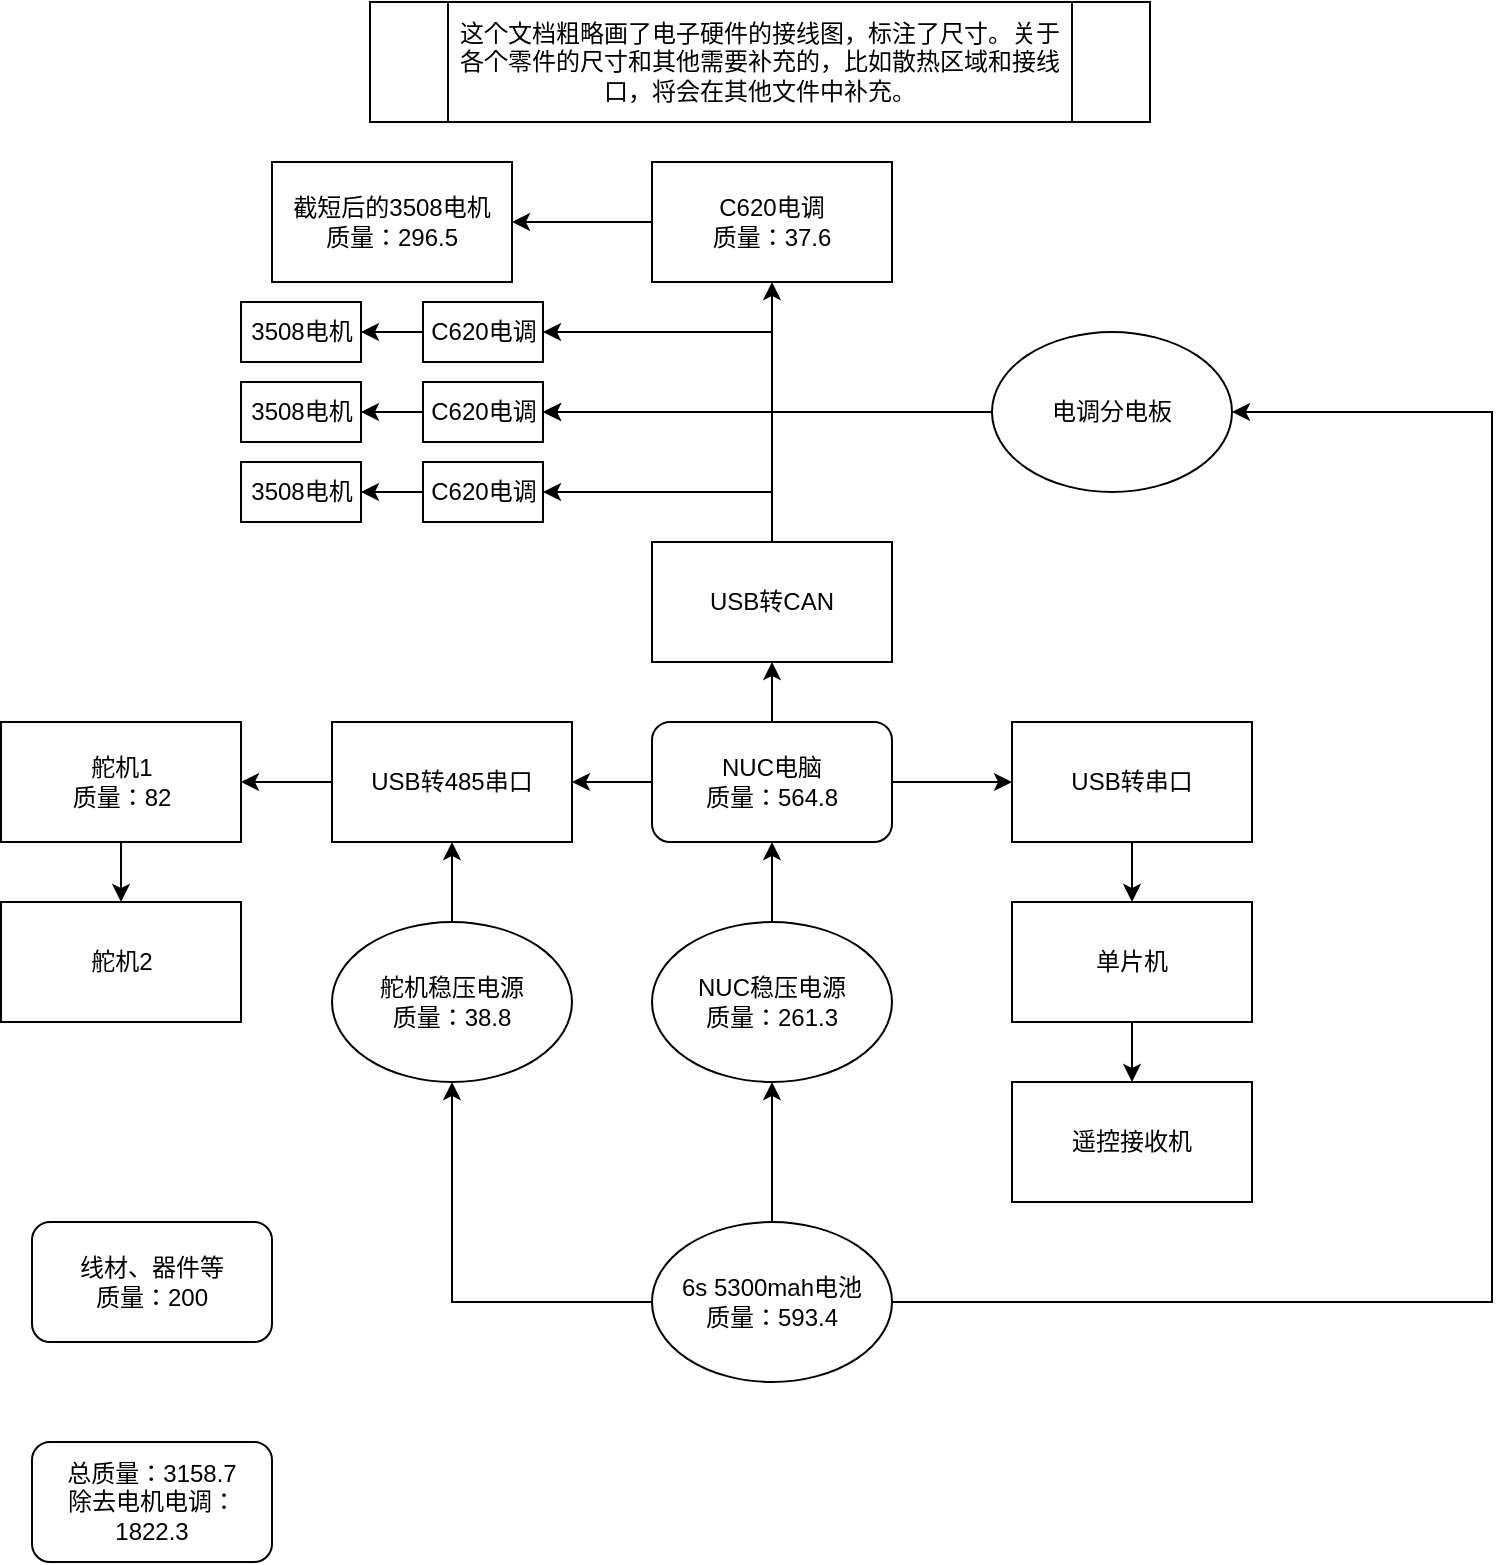 <mxfile version="13.10.1" type="github">
  <diagram id="iHLcknwf-VZENnPthTU1" name="Page-1">
    <mxGraphModel dx="1038" dy="548" grid="1" gridSize="10" guides="1" tooltips="1" connect="1" arrows="1" fold="1" page="1" pageScale="1" pageWidth="827" pageHeight="1169" math="0" shadow="0">
      <root>
        <mxCell id="0" />
        <mxCell id="1" parent="0" />
        <mxCell id="el0VFsla45utZIHHrq3E-1" value="截短后的3508电机&lt;br&gt;质量：296.5" style="rounded=0;whiteSpace=wrap;html=1;" parent="1" vertex="1">
          <mxGeometry x="170" y="100" width="120" height="60" as="geometry" />
        </mxCell>
        <mxCell id="el0VFsla45utZIHHrq3E-10" value="" style="edgeStyle=orthogonalEdgeStyle;rounded=0;orthogonalLoop=1;jettySize=auto;html=1;" parent="1" source="el0VFsla45utZIHHrq3E-2" target="el0VFsla45utZIHHrq3E-1" edge="1">
          <mxGeometry relative="1" as="geometry" />
        </mxCell>
        <mxCell id="el0VFsla45utZIHHrq3E-2" value="C620电调&lt;br&gt;质量：37.6" style="whiteSpace=wrap;html=1;rounded=0;" parent="1" vertex="1">
          <mxGeometry x="360" y="100" width="120" height="60" as="geometry" />
        </mxCell>
        <mxCell id="el0VFsla45utZIHHrq3E-9" value="" style="edgeStyle=orthogonalEdgeStyle;rounded=0;orthogonalLoop=1;jettySize=auto;html=1;" parent="1" source="el0VFsla45utZIHHrq3E-4" target="el0VFsla45utZIHHrq3E-2" edge="1">
          <mxGeometry relative="1" as="geometry" />
        </mxCell>
        <mxCell id="el0VFsla45utZIHHrq3E-24" style="edgeStyle=orthogonalEdgeStyle;rounded=0;orthogonalLoop=1;jettySize=auto;html=1;exitX=0.5;exitY=0;exitDx=0;exitDy=0;entryX=1;entryY=0.5;entryDx=0;entryDy=0;" parent="1" source="el0VFsla45utZIHHrq3E-4" target="el0VFsla45utZIHHrq3E-19" edge="1">
          <mxGeometry relative="1" as="geometry" />
        </mxCell>
        <mxCell id="el0VFsla45utZIHHrq3E-26" style="edgeStyle=orthogonalEdgeStyle;rounded=0;orthogonalLoop=1;jettySize=auto;html=1;exitX=0.5;exitY=0;exitDx=0;exitDy=0;entryX=1;entryY=0.5;entryDx=0;entryDy=0;" parent="1" source="el0VFsla45utZIHHrq3E-4" target="el0VFsla45utZIHHrq3E-21" edge="1">
          <mxGeometry relative="1" as="geometry" />
        </mxCell>
        <mxCell id="el0VFsla45utZIHHrq3E-27" style="edgeStyle=orthogonalEdgeStyle;rounded=0;orthogonalLoop=1;jettySize=auto;html=1;exitX=0.5;exitY=0;exitDx=0;exitDy=0;entryX=1;entryY=0.5;entryDx=0;entryDy=0;" parent="1" source="el0VFsla45utZIHHrq3E-4" target="el0VFsla45utZIHHrq3E-12" edge="1">
          <mxGeometry relative="1" as="geometry" />
        </mxCell>
        <mxCell id="el0VFsla45utZIHHrq3E-4" value="USB转CAN" style="whiteSpace=wrap;html=1;rounded=0;" parent="1" vertex="1">
          <mxGeometry x="360" y="290" width="120" height="60" as="geometry" />
        </mxCell>
        <mxCell id="el0VFsla45utZIHHrq3E-6" value="这个文档粗略画了电子硬件的接线图，标注了尺寸。关于各个零件的尺寸和其他需要补充的，比如散热区域和接线口，将会在其他文件中补充。" style="shape=process;whiteSpace=wrap;html=1;backgroundOutline=1;" parent="1" vertex="1">
          <mxGeometry x="219" y="20" width="390" height="60" as="geometry" />
        </mxCell>
        <mxCell id="el0VFsla45utZIHHrq3E-8" value="" style="edgeStyle=orthogonalEdgeStyle;rounded=0;orthogonalLoop=1;jettySize=auto;html=1;" parent="1" source="el0VFsla45utZIHHrq3E-7" target="el0VFsla45utZIHHrq3E-4" edge="1">
          <mxGeometry relative="1" as="geometry" />
        </mxCell>
        <mxCell id="el0VFsla45utZIHHrq3E-29" value="" style="edgeStyle=orthogonalEdgeStyle;rounded=0;orthogonalLoop=1;jettySize=auto;html=1;" parent="1" source="el0VFsla45utZIHHrq3E-7" target="el0VFsla45utZIHHrq3E-28" edge="1">
          <mxGeometry relative="1" as="geometry" />
        </mxCell>
        <mxCell id="el0VFsla45utZIHHrq3E-35" value="" style="edgeStyle=orthogonalEdgeStyle;rounded=0;orthogonalLoop=1;jettySize=auto;html=1;" parent="1" source="el0VFsla45utZIHHrq3E-7" target="el0VFsla45utZIHHrq3E-34" edge="1">
          <mxGeometry relative="1" as="geometry" />
        </mxCell>
        <mxCell id="el0VFsla45utZIHHrq3E-7" value="NUC电脑&lt;br&gt;质量：564.8" style="rounded=1;whiteSpace=wrap;html=1;" parent="1" vertex="1">
          <mxGeometry x="360" y="380" width="120" height="60" as="geometry" />
        </mxCell>
        <mxCell id="el0VFsla45utZIHHrq3E-11" value="3508电机" style="rounded=0;whiteSpace=wrap;html=1;" parent="1" vertex="1">
          <mxGeometry x="154.5" y="170" width="60" height="30" as="geometry" />
        </mxCell>
        <mxCell id="el0VFsla45utZIHHrq3E-17" value="" style="edgeStyle=orthogonalEdgeStyle;rounded=0;orthogonalLoop=1;jettySize=auto;html=1;" parent="1" source="el0VFsla45utZIHHrq3E-12" target="el0VFsla45utZIHHrq3E-11" edge="1">
          <mxGeometry relative="1" as="geometry" />
        </mxCell>
        <mxCell id="el0VFsla45utZIHHrq3E-12" value="C620电调" style="whiteSpace=wrap;html=1;rounded=0;" parent="1" vertex="1">
          <mxGeometry x="245.5" y="170" width="60" height="30" as="geometry" />
        </mxCell>
        <mxCell id="el0VFsla45utZIHHrq3E-18" value="3508电机" style="rounded=0;whiteSpace=wrap;html=1;" parent="1" vertex="1">
          <mxGeometry x="154.5" y="250" width="60" height="30" as="geometry" />
        </mxCell>
        <mxCell id="el0VFsla45utZIHHrq3E-23" style="edgeStyle=orthogonalEdgeStyle;rounded=0;orthogonalLoop=1;jettySize=auto;html=1;exitX=0;exitY=0.5;exitDx=0;exitDy=0;entryX=1;entryY=0.5;entryDx=0;entryDy=0;" parent="1" source="el0VFsla45utZIHHrq3E-19" target="el0VFsla45utZIHHrq3E-18" edge="1">
          <mxGeometry relative="1" as="geometry" />
        </mxCell>
        <mxCell id="el0VFsla45utZIHHrq3E-19" value="C620电调" style="whiteSpace=wrap;html=1;rounded=0;" parent="1" vertex="1">
          <mxGeometry x="245.5" y="250" width="60" height="30" as="geometry" />
        </mxCell>
        <mxCell id="el0VFsla45utZIHHrq3E-20" value="3508电机" style="rounded=0;whiteSpace=wrap;html=1;" parent="1" vertex="1">
          <mxGeometry x="154.5" y="210" width="60" height="30" as="geometry" />
        </mxCell>
        <mxCell id="el0VFsla45utZIHHrq3E-22" style="edgeStyle=orthogonalEdgeStyle;rounded=0;orthogonalLoop=1;jettySize=auto;html=1;exitX=0;exitY=0.5;exitDx=0;exitDy=0;entryX=1;entryY=0.5;entryDx=0;entryDy=0;" parent="1" source="el0VFsla45utZIHHrq3E-21" target="el0VFsla45utZIHHrq3E-20" edge="1">
          <mxGeometry relative="1" as="geometry" />
        </mxCell>
        <mxCell id="el0VFsla45utZIHHrq3E-21" value="C620电调" style="whiteSpace=wrap;html=1;rounded=0;" parent="1" vertex="1">
          <mxGeometry x="245.5" y="210" width="60" height="30" as="geometry" />
        </mxCell>
        <mxCell id="el0VFsla45utZIHHrq3E-31" value="" style="edgeStyle=orthogonalEdgeStyle;rounded=0;orthogonalLoop=1;jettySize=auto;html=1;" parent="1" source="el0VFsla45utZIHHrq3E-28" target="el0VFsla45utZIHHrq3E-30" edge="1">
          <mxGeometry relative="1" as="geometry" />
        </mxCell>
        <mxCell id="el0VFsla45utZIHHrq3E-28" value="USB转485串口" style="rounded=0;whiteSpace=wrap;html=1;" parent="1" vertex="1">
          <mxGeometry x="200" y="380" width="120" height="60" as="geometry" />
        </mxCell>
        <mxCell id="el0VFsla45utZIHHrq3E-33" value="" style="edgeStyle=orthogonalEdgeStyle;rounded=0;orthogonalLoop=1;jettySize=auto;html=1;" parent="1" source="el0VFsla45utZIHHrq3E-30" target="el0VFsla45utZIHHrq3E-32" edge="1">
          <mxGeometry relative="1" as="geometry" />
        </mxCell>
        <mxCell id="el0VFsla45utZIHHrq3E-30" value="舵机1&lt;br&gt;质量：82" style="rounded=0;whiteSpace=wrap;html=1;" parent="1" vertex="1">
          <mxGeometry x="34.5" y="380" width="120" height="60" as="geometry" />
        </mxCell>
        <mxCell id="el0VFsla45utZIHHrq3E-32" value="舵机2" style="rounded=0;whiteSpace=wrap;html=1;" parent="1" vertex="1">
          <mxGeometry x="34.5" y="470" width="120" height="60" as="geometry" />
        </mxCell>
        <mxCell id="el0VFsla45utZIHHrq3E-37" value="" style="edgeStyle=orthogonalEdgeStyle;rounded=0;orthogonalLoop=1;jettySize=auto;html=1;" parent="1" source="el0VFsla45utZIHHrq3E-34" target="el0VFsla45utZIHHrq3E-36" edge="1">
          <mxGeometry relative="1" as="geometry" />
        </mxCell>
        <mxCell id="el0VFsla45utZIHHrq3E-34" value="USB转串口" style="rounded=0;whiteSpace=wrap;html=1;" parent="1" vertex="1">
          <mxGeometry x="540" y="380" width="120" height="60" as="geometry" />
        </mxCell>
        <mxCell id="el0VFsla45utZIHHrq3E-39" value="" style="edgeStyle=orthogonalEdgeStyle;rounded=0;orthogonalLoop=1;jettySize=auto;html=1;" parent="1" source="el0VFsla45utZIHHrq3E-36" target="el0VFsla45utZIHHrq3E-38" edge="1">
          <mxGeometry relative="1" as="geometry" />
        </mxCell>
        <mxCell id="el0VFsla45utZIHHrq3E-36" value="单片机" style="rounded=0;whiteSpace=wrap;html=1;" parent="1" vertex="1">
          <mxGeometry x="540" y="470" width="120" height="60" as="geometry" />
        </mxCell>
        <mxCell id="el0VFsla45utZIHHrq3E-38" value="遥控接收机" style="rounded=0;whiteSpace=wrap;html=1;" parent="1" vertex="1">
          <mxGeometry x="540" y="560" width="120" height="60" as="geometry" />
        </mxCell>
        <mxCell id="el0VFsla45utZIHHrq3E-44" value="" style="edgeStyle=orthogonalEdgeStyle;rounded=0;orthogonalLoop=1;jettySize=auto;html=1;" parent="1" source="el0VFsla45utZIHHrq3E-40" target="el0VFsla45utZIHHrq3E-7" edge="1">
          <mxGeometry relative="1" as="geometry" />
        </mxCell>
        <mxCell id="el0VFsla45utZIHHrq3E-40" value="NUC稳压电源&lt;br&gt;质量：261.3" style="ellipse;whiteSpace=wrap;html=1;" parent="1" vertex="1">
          <mxGeometry x="360" y="480" width="120" height="80" as="geometry" />
        </mxCell>
        <mxCell id="el0VFsla45utZIHHrq3E-43" value="" style="edgeStyle=orthogonalEdgeStyle;rounded=0;orthogonalLoop=1;jettySize=auto;html=1;" parent="1" source="el0VFsla45utZIHHrq3E-41" target="el0VFsla45utZIHHrq3E-28" edge="1">
          <mxGeometry relative="1" as="geometry" />
        </mxCell>
        <mxCell id="el0VFsla45utZIHHrq3E-41" value="舵机稳压电源&lt;br&gt;质量：38.8" style="ellipse;whiteSpace=wrap;html=1;" parent="1" vertex="1">
          <mxGeometry x="200" y="480" width="120" height="80" as="geometry" />
        </mxCell>
        <mxCell id="el0VFsla45utZIHHrq3E-46" value="" style="edgeStyle=orthogonalEdgeStyle;rounded=0;orthogonalLoop=1;jettySize=auto;html=1;" parent="1" source="el0VFsla45utZIHHrq3E-45" target="el0VFsla45utZIHHrq3E-40" edge="1">
          <mxGeometry relative="1" as="geometry" />
        </mxCell>
        <mxCell id="el0VFsla45utZIHHrq3E-47" style="edgeStyle=orthogonalEdgeStyle;rounded=0;orthogonalLoop=1;jettySize=auto;html=1;entryX=0.5;entryY=1;entryDx=0;entryDy=0;" parent="1" source="el0VFsla45utZIHHrq3E-45" target="el0VFsla45utZIHHrq3E-41" edge="1">
          <mxGeometry relative="1" as="geometry" />
        </mxCell>
        <mxCell id="el0VFsla45utZIHHrq3E-48" style="edgeStyle=orthogonalEdgeStyle;rounded=0;orthogonalLoop=1;jettySize=auto;html=1;entryX=1;entryY=0.5;entryDx=0;entryDy=0;" parent="1" source="el0VFsla45utZIHHrq3E-45" target="el0VFsla45utZIHHrq3E-49" edge="1">
          <mxGeometry relative="1" as="geometry">
            <mxPoint x="730" y="220" as="targetPoint" />
            <Array as="points">
              <mxPoint x="780" y="670" />
              <mxPoint x="780" y="225" />
            </Array>
          </mxGeometry>
        </mxCell>
        <mxCell id="el0VFsla45utZIHHrq3E-45" value="6s 5300mah电池&lt;br&gt;质量：593.4" style="ellipse;whiteSpace=wrap;html=1;" parent="1" vertex="1">
          <mxGeometry x="360" y="630" width="120" height="80" as="geometry" />
        </mxCell>
        <mxCell id="el0VFsla45utZIHHrq3E-51" style="edgeStyle=orthogonalEdgeStyle;rounded=0;orthogonalLoop=1;jettySize=auto;html=1;exitX=0;exitY=0.5;exitDx=0;exitDy=0;entryX=1;entryY=0.5;entryDx=0;entryDy=0;" parent="1" source="el0VFsla45utZIHHrq3E-49" target="el0VFsla45utZIHHrq3E-21" edge="1">
          <mxGeometry relative="1" as="geometry" />
        </mxCell>
        <mxCell id="el0VFsla45utZIHHrq3E-49" value="电调分电板" style="ellipse;whiteSpace=wrap;html=1;" parent="1" vertex="1">
          <mxGeometry x="530" y="185" width="120" height="80" as="geometry" />
        </mxCell>
        <mxCell id="WmENeoFKFONwN9jsfEpG-1" value="线材、器件等&lt;br&gt;质量：200" style="rounded=1;whiteSpace=wrap;html=1;" vertex="1" parent="1">
          <mxGeometry x="50" y="630" width="120" height="60" as="geometry" />
        </mxCell>
        <mxCell id="WmENeoFKFONwN9jsfEpG-2" value="总质量：3158.7&lt;br&gt;除去电机电调：1822.3" style="rounded=1;whiteSpace=wrap;html=1;" vertex="1" parent="1">
          <mxGeometry x="50" y="740" width="120" height="60" as="geometry" />
        </mxCell>
      </root>
    </mxGraphModel>
  </diagram>
</mxfile>
